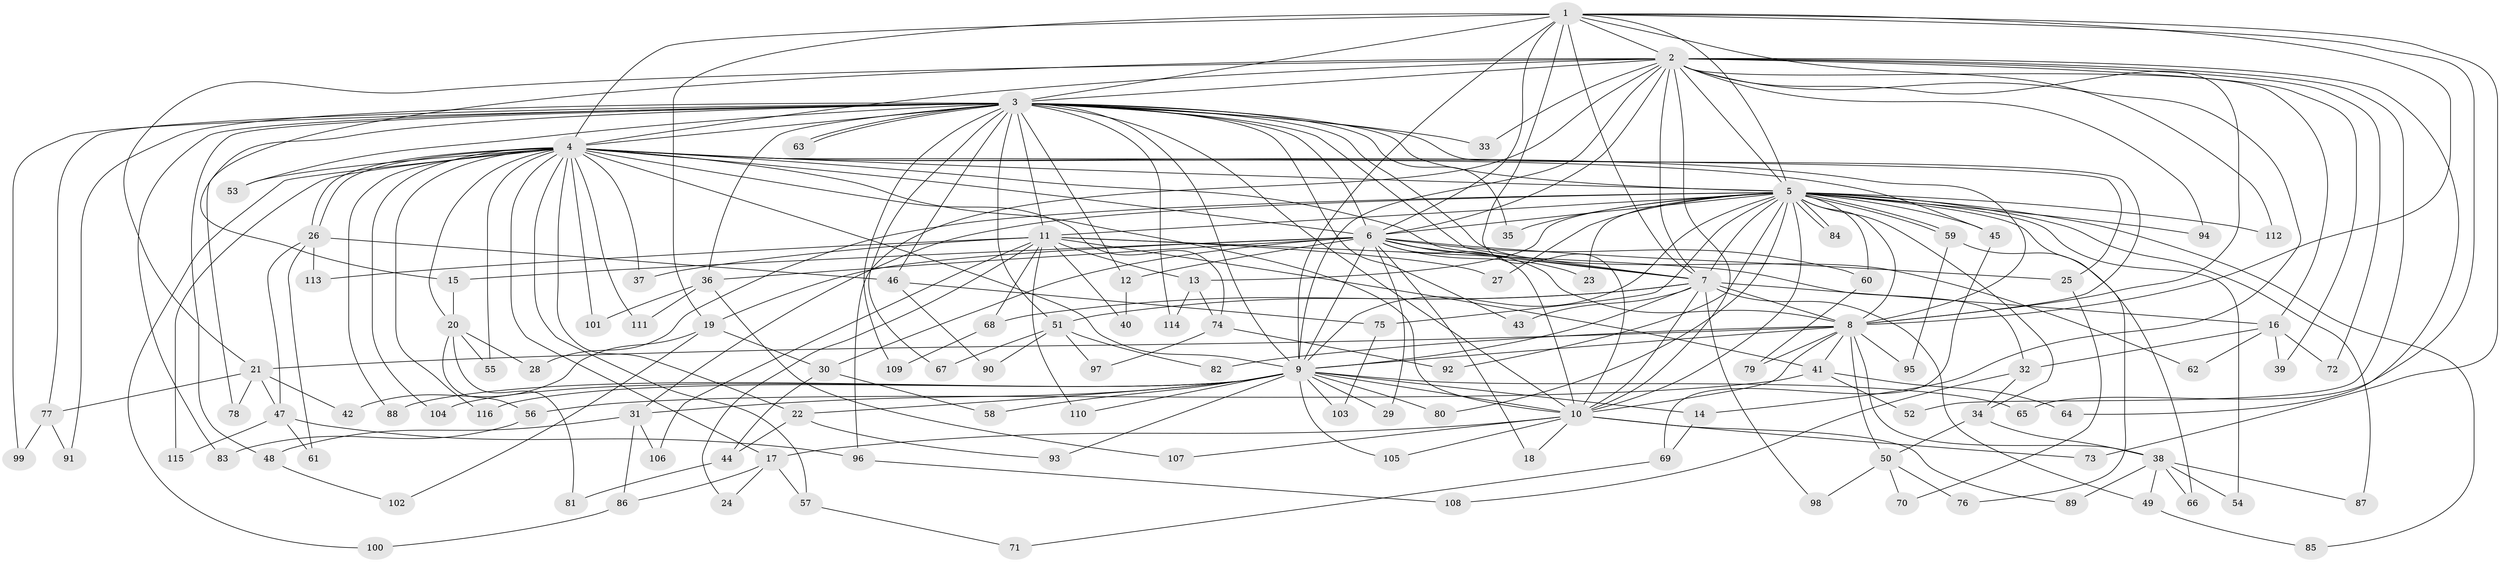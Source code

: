 // Generated by graph-tools (version 1.1) at 2025/35/03/09/25 02:35:03]
// undirected, 116 vertices, 257 edges
graph export_dot {
graph [start="1"]
  node [color=gray90,style=filled];
  1;
  2;
  3;
  4;
  5;
  6;
  7;
  8;
  9;
  10;
  11;
  12;
  13;
  14;
  15;
  16;
  17;
  18;
  19;
  20;
  21;
  22;
  23;
  24;
  25;
  26;
  27;
  28;
  29;
  30;
  31;
  32;
  33;
  34;
  35;
  36;
  37;
  38;
  39;
  40;
  41;
  42;
  43;
  44;
  45;
  46;
  47;
  48;
  49;
  50;
  51;
  52;
  53;
  54;
  55;
  56;
  57;
  58;
  59;
  60;
  61;
  62;
  63;
  64;
  65;
  66;
  67;
  68;
  69;
  70;
  71;
  72;
  73;
  74;
  75;
  76;
  77;
  78;
  79;
  80;
  81;
  82;
  83;
  84;
  85;
  86;
  87;
  88;
  89;
  90;
  91;
  92;
  93;
  94;
  95;
  96;
  97;
  98;
  99;
  100;
  101;
  102;
  103;
  104;
  105;
  106;
  107;
  108;
  109;
  110;
  111;
  112;
  113;
  114;
  115;
  116;
  1 -- 2;
  1 -- 3;
  1 -- 4;
  1 -- 5;
  1 -- 6;
  1 -- 7;
  1 -- 8;
  1 -- 9;
  1 -- 10;
  1 -- 19;
  1 -- 65;
  1 -- 73;
  1 -- 112;
  2 -- 3;
  2 -- 4;
  2 -- 5;
  2 -- 6;
  2 -- 7;
  2 -- 8;
  2 -- 9;
  2 -- 10;
  2 -- 14;
  2 -- 15;
  2 -- 16;
  2 -- 21;
  2 -- 33;
  2 -- 39;
  2 -- 52;
  2 -- 64;
  2 -- 72;
  2 -- 94;
  2 -- 96;
  3 -- 4;
  3 -- 5;
  3 -- 6;
  3 -- 7;
  3 -- 8;
  3 -- 9;
  3 -- 10;
  3 -- 11;
  3 -- 12;
  3 -- 33;
  3 -- 35;
  3 -- 36;
  3 -- 43;
  3 -- 46;
  3 -- 48;
  3 -- 51;
  3 -- 53;
  3 -- 62;
  3 -- 63;
  3 -- 63;
  3 -- 67;
  3 -- 77;
  3 -- 78;
  3 -- 83;
  3 -- 91;
  3 -- 99;
  3 -- 109;
  3 -- 114;
  4 -- 5;
  4 -- 6;
  4 -- 7;
  4 -- 8;
  4 -- 9;
  4 -- 10;
  4 -- 17;
  4 -- 20;
  4 -- 22;
  4 -- 25;
  4 -- 26;
  4 -- 26;
  4 -- 37;
  4 -- 45;
  4 -- 53;
  4 -- 55;
  4 -- 57;
  4 -- 74;
  4 -- 88;
  4 -- 100;
  4 -- 101;
  4 -- 104;
  4 -- 111;
  4 -- 115;
  4 -- 116;
  5 -- 6;
  5 -- 7;
  5 -- 8;
  5 -- 9;
  5 -- 10;
  5 -- 11;
  5 -- 13;
  5 -- 23;
  5 -- 27;
  5 -- 28;
  5 -- 31;
  5 -- 34;
  5 -- 35;
  5 -- 45;
  5 -- 54;
  5 -- 59;
  5 -- 59;
  5 -- 60;
  5 -- 75;
  5 -- 76;
  5 -- 80;
  5 -- 84;
  5 -- 84;
  5 -- 85;
  5 -- 87;
  5 -- 92;
  5 -- 94;
  5 -- 112;
  6 -- 7;
  6 -- 8;
  6 -- 9;
  6 -- 10;
  6 -- 12;
  6 -- 15;
  6 -- 18;
  6 -- 19;
  6 -- 23;
  6 -- 25;
  6 -- 29;
  6 -- 30;
  6 -- 36;
  6 -- 60;
  7 -- 8;
  7 -- 9;
  7 -- 10;
  7 -- 16;
  7 -- 43;
  7 -- 49;
  7 -- 51;
  7 -- 68;
  7 -- 98;
  8 -- 9;
  8 -- 10;
  8 -- 21;
  8 -- 38;
  8 -- 41;
  8 -- 50;
  8 -- 79;
  8 -- 82;
  8 -- 95;
  9 -- 10;
  9 -- 14;
  9 -- 22;
  9 -- 29;
  9 -- 31;
  9 -- 58;
  9 -- 65;
  9 -- 80;
  9 -- 88;
  9 -- 93;
  9 -- 103;
  9 -- 104;
  9 -- 105;
  9 -- 110;
  9 -- 116;
  10 -- 17;
  10 -- 18;
  10 -- 73;
  10 -- 89;
  10 -- 105;
  10 -- 107;
  11 -- 13;
  11 -- 24;
  11 -- 27;
  11 -- 32;
  11 -- 37;
  11 -- 40;
  11 -- 41;
  11 -- 68;
  11 -- 106;
  11 -- 110;
  11 -- 113;
  12 -- 40;
  13 -- 74;
  13 -- 114;
  14 -- 69;
  15 -- 20;
  16 -- 32;
  16 -- 39;
  16 -- 62;
  16 -- 72;
  17 -- 24;
  17 -- 57;
  17 -- 86;
  19 -- 30;
  19 -- 42;
  19 -- 102;
  20 -- 28;
  20 -- 55;
  20 -- 56;
  20 -- 81;
  21 -- 42;
  21 -- 47;
  21 -- 77;
  21 -- 78;
  22 -- 44;
  22 -- 93;
  25 -- 70;
  26 -- 46;
  26 -- 47;
  26 -- 61;
  26 -- 113;
  30 -- 44;
  30 -- 58;
  31 -- 48;
  31 -- 86;
  31 -- 106;
  32 -- 34;
  32 -- 108;
  34 -- 38;
  34 -- 50;
  36 -- 101;
  36 -- 107;
  36 -- 111;
  38 -- 49;
  38 -- 54;
  38 -- 66;
  38 -- 87;
  38 -- 89;
  41 -- 52;
  41 -- 56;
  41 -- 64;
  44 -- 81;
  45 -- 69;
  46 -- 75;
  46 -- 90;
  47 -- 61;
  47 -- 96;
  47 -- 115;
  48 -- 102;
  49 -- 85;
  50 -- 70;
  50 -- 76;
  50 -- 98;
  51 -- 67;
  51 -- 82;
  51 -- 90;
  51 -- 97;
  56 -- 83;
  57 -- 71;
  59 -- 66;
  59 -- 95;
  60 -- 79;
  68 -- 109;
  69 -- 71;
  74 -- 92;
  74 -- 97;
  75 -- 103;
  77 -- 91;
  77 -- 99;
  86 -- 100;
  96 -- 108;
}
